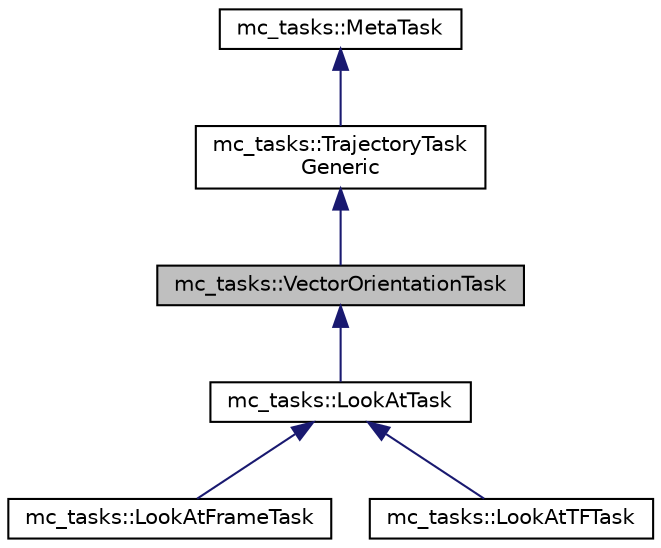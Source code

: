 digraph "mc_tasks::VectorOrientationTask"
{
 // INTERACTIVE_SVG=YES
 // LATEX_PDF_SIZE
  edge [fontname="Helvetica",fontsize="10",labelfontname="Helvetica",labelfontsize="10"];
  node [fontname="Helvetica",fontsize="10",shape=record];
  Node1 [label="mc_tasks::VectorOrientationTask",height=0.2,width=0.4,color="black", fillcolor="grey75", style="filled", fontcolor="black",tooltip="Control the orientation of a vector attached to a frame."];
  Node2 -> Node1 [dir="back",color="midnightblue",fontsize="10",style="solid",fontname="Helvetica"];
  Node2 [label="mc_tasks::TrajectoryTask\lGeneric",height=0.2,width=0.4,color="black", fillcolor="white", style="filled",URL="$structmc__tasks_1_1TrajectoryTaskGeneric.html",tooltip="Generic wrapper for a trajectory dynamic over an error function."];
  Node3 -> Node2 [dir="back",color="midnightblue",fontsize="10",style="solid",fontname="Helvetica"];
  Node3 [label="mc_tasks::MetaTask",height=0.2,width=0.4,color="black", fillcolor="white", style="filled",URL="$structmc__tasks_1_1MetaTask.html",tooltip="Represents a generic task."];
  Node1 -> Node4 [dir="back",color="midnightblue",fontsize="10",style="solid",fontname="Helvetica"];
  Node4 [label="mc_tasks::LookAtTask",height=0.2,width=0.4,color="black", fillcolor="white", style="filled",URL="$structmc__tasks_1_1LookAtTask.html",tooltip="Orient a \"gaze\" vector defined on a body to look towards a world position. This task is a convenience..."];
  Node4 -> Node5 [dir="back",color="midnightblue",fontsize="10",style="solid",fontname="Helvetica"];
  Node5 [label="mc_tasks::LookAtFrameTask",height=0.2,width=0.4,color="black", fillcolor="white", style="filled",URL="$structmc__tasks_1_1LookAtFrameTask.html",tooltip="Track a frame position with a \"gaze\" vector. This task is a convenience wrapper for LookAtTask that t..."];
  Node4 -> Node6 [dir="back",color="midnightblue",fontsize="10",style="solid",fontname="Helvetica"];
  Node6 [label="mc_tasks::LookAtTFTask",height=0.2,width=0.4,color="black", fillcolor="white", style="filled",URL="$structmc__tasks_1_1LookAtTFTask.html",tooltip="Control the gaze vector of a body to look towards a world position updated at each iteration from a R..."];
}
